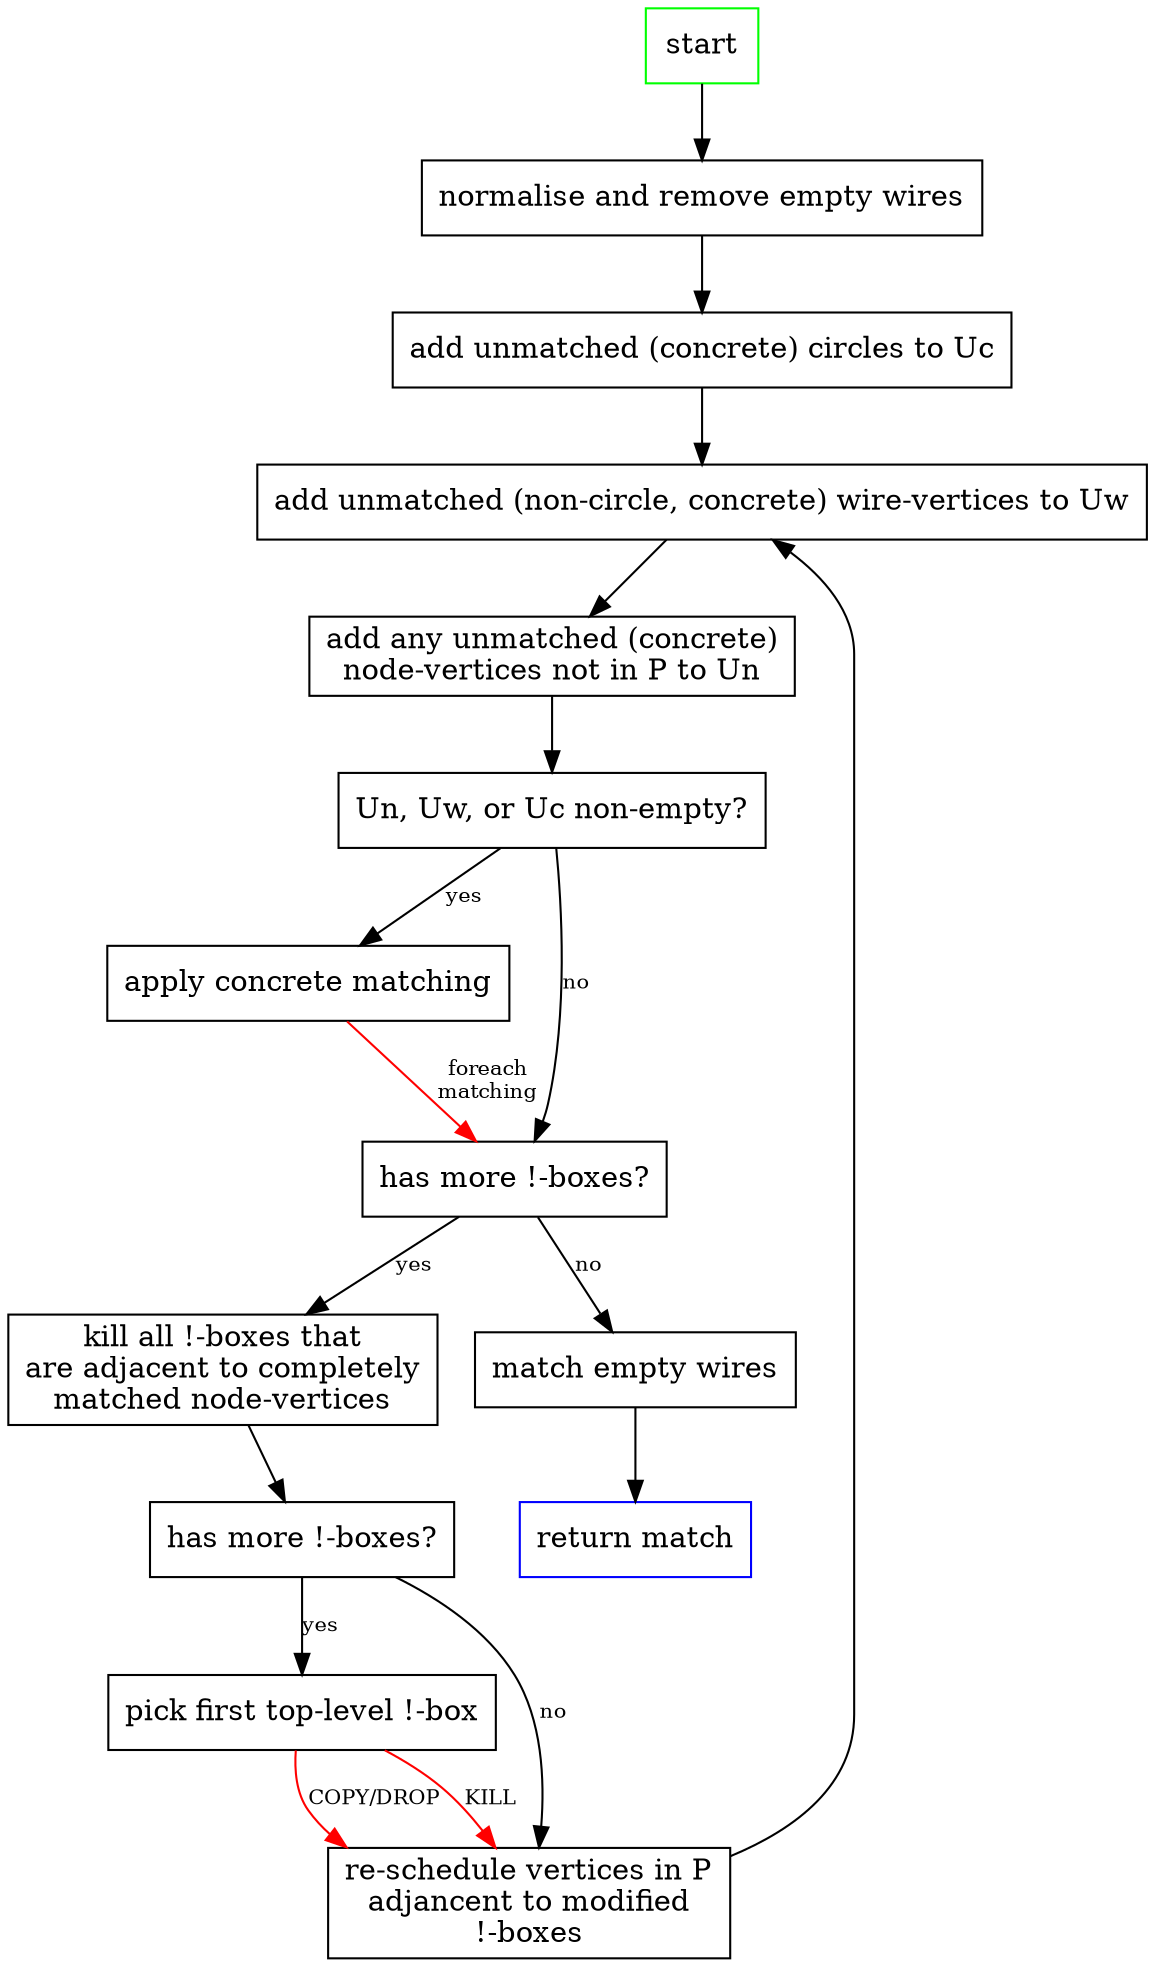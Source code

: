 digraph {
    node [shape=box]
    edge [fontsize=10]
    
    start [color=green]
    normalise [label="normalise and remove empty wires"]
    addcircles [label="add unmatched (concrete) circles to Uc"]
    addwires [label="add unmatched (non-circle, concrete) wire-vertices to Uw"]
    addnodes [label="add any unmatched (concrete)\nnode-vertices not in P to Un"]
    unmatched [label="Un, Uw, or Uc non-empty?"]
    match [label="apply concrete matching"]
    morebang [label="has more !-boxes?"]
    morebang1 [label="has more !-boxes?"]
    pickbang [label="pick first top-level !-box"]
    schedule [label="re-schedule vertices in P\nadjancent to modified\n!-boxes"]
    killcomplete [label="kill all !-boxes that\nare adjacent to completely\nmatched node-vertices"]
    emptywires [label="match empty wires"]
    done [label="return match",color=blue]
    
    start -> normalise -> addcircles -> addwires -> addnodes -> unmatched
    unmatched -> match [label=yes]
    unmatched -> morebang [label=no]
    match -> morebang [label="foreach\nmatching",color=red]
    morebang -> killcomplete [label=yes]
    killcomplete -> morebang1
    morebang1 -> pickbang [label=yes]
    morebang1 -> schedule [label=no]
    pickbang -> schedule [label="COPY/DROP",color=red]
    pickbang -> schedule [label="KILL",color=red]
    schedule -> addwires
    morebang -> emptywires [label=no]
    emptywires -> done
}